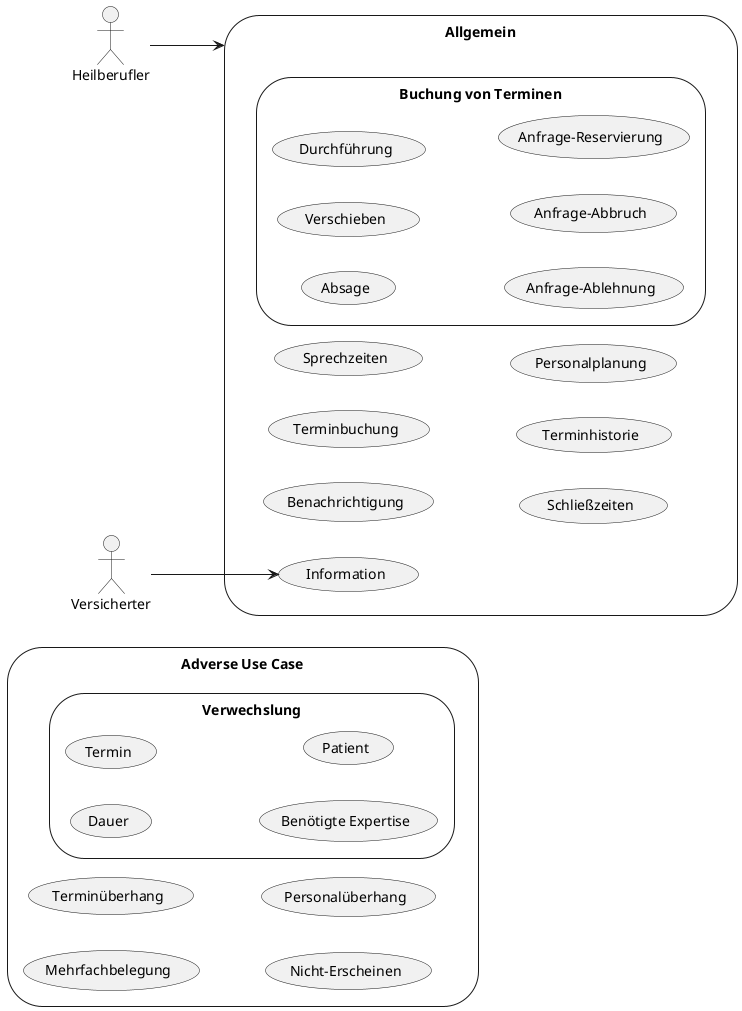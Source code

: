 '@startuml usecases
'usecase Medikation as "
'    = Medikation
'    
'    ___
'    Some text
'    === Neu-Verordnung
'    Other text
'    === Anpassung
'    Information
'    === Abgabe
'"
'@enduml

@startuml usecases
left to right direction
'skinparam packageStyle cloud
'skinparam linetype ortho

'actor :FHIR Repository: as DB << Application >>
actor :Heilberufler:
actor :Versicherter:
storage adverseUC as "Adverse Use Case" {
    storage (Verwechslung){
        (Dauer)
        (Termin)
        (Benötigte Expertise)
        (Patient)
    }
    (Mehrfachbelegung)
    (Terminüberhang)
    (Nicht-Erscheinen)
    (Personalüberhang)
}

storage gnrlUC as "Allgemein" {
    (Information)
    (Benachrichtigung)
    (Terminbuchung)
    (Sprechzeiten)
    (Schließzeiten)
    (Terminhistorie)
    (Personalplanung)
    storage booKUC as "Buchung von Terminen"{
        (Absage) 
        (Verschieben)
        (Durchführung)
        (Anfrage-Ablehnung)
        (Anfrage-Abbruch)
        (Anfrage-Reservierung)
    }
}

Heilberufler --> gnrlUC
Versicherter --> Information

'fncts --> adverseUC : mitigates
'fncts --> gnrlUC : enables
@enduml